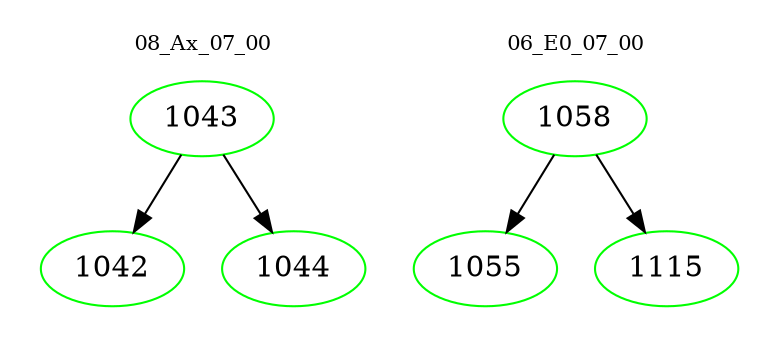 digraph{
subgraph cluster_0 {
color = white
label = "08_Ax_07_00";
fontsize=10;
T0_1043 [label="1043", color="green"]
T0_1043 -> T0_1042 [color="black"]
T0_1042 [label="1042", color="green"]
T0_1043 -> T0_1044 [color="black"]
T0_1044 [label="1044", color="green"]
}
subgraph cluster_1 {
color = white
label = "06_E0_07_00";
fontsize=10;
T1_1058 [label="1058", color="green"]
T1_1058 -> T1_1055 [color="black"]
T1_1055 [label="1055", color="green"]
T1_1058 -> T1_1115 [color="black"]
T1_1115 [label="1115", color="green"]
}
}
